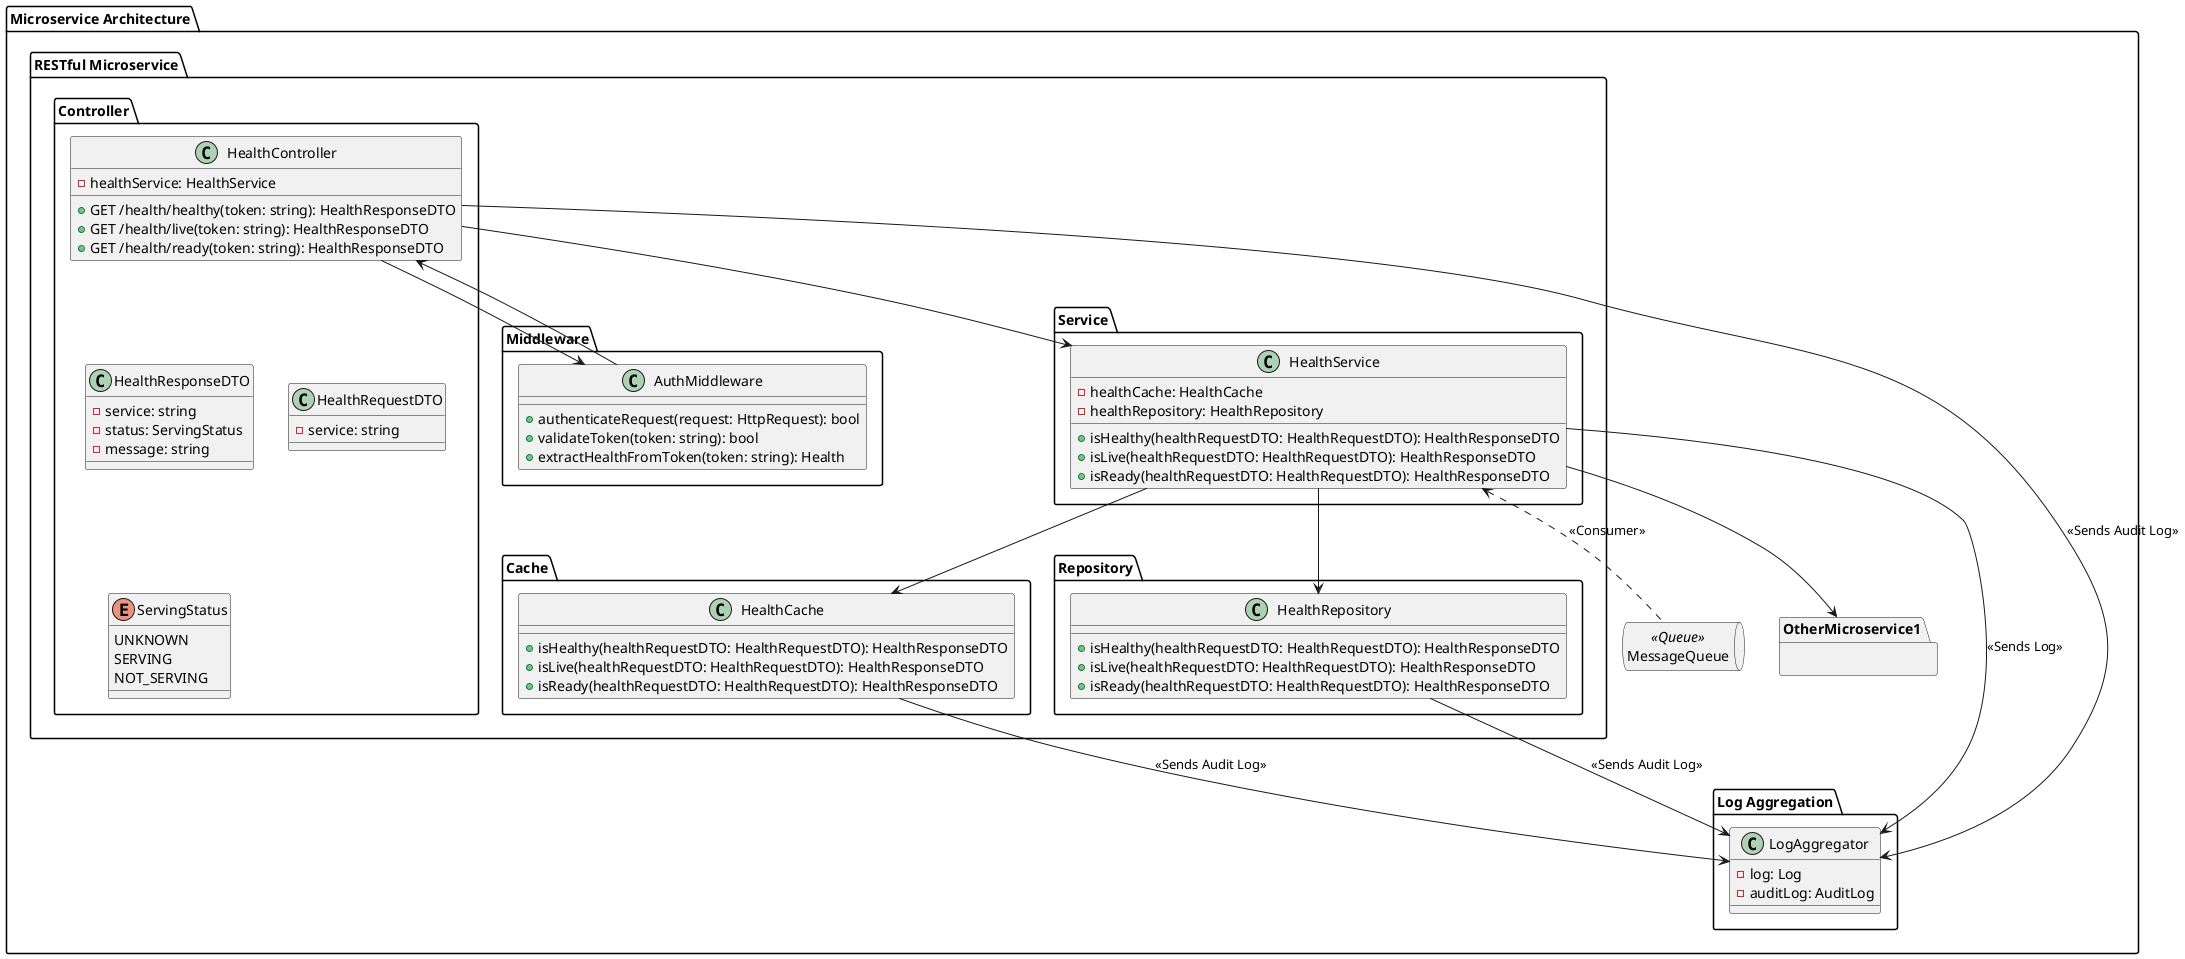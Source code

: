 @startuml

allowmixing

package "Microservice Architecture" {
    package "RESTful Microservice" {
        package "Controller" {
            class HealthController {
                - healthService: HealthService
                + GET /health/healthy(token: string): HealthResponseDTO
                + GET /health/live(token: string): HealthResponseDTO
                + GET /health/ready(token: string): HealthResponseDTO
                ' + GET /health/healthy/service/{service}(token: string): HealthResponseDTO
                ' + GET /health/live/service/{service}(token: string): HealthResponseDTO
                ' + GET /health/ready/service/{service}(token: string): HealthResponseDTO
            }

            class HealthRequestDTO {
                - service: string
            }

            enum ServingStatus {
                UNKNOWN
                SERVING
                NOT_SERVING
            }

            class HealthResponseDTO {
                - service: string
                - status: ServingStatus
                - message: string
            }

            HealthController -down[hidden]- HealthRequestDTO
            HealthController -down[hidden]- HealthResponseDTO
            HealthRequestDTO -up[hidden]- HealthController
            HealthResponseDTO -up[hidden]- HealthController
            ServingStatus -up[hidden]- HealthResponseDTO
            HealthResponseDTO -down[hidden]- ServingStatus
        }

        package "Middleware" {
            class AuthMiddleware {
                + authenticateRequest(request: HttpRequest): bool
                + validateToken(token: string): bool
                + extractHealthFromToken(token: string): Health
            }
        }

        package "Service" {
            class HealthService {
                - healthCache: HealthCache
                - healthRepository: HealthRepository
                + isHealthy(healthRequestDTO: HealthRequestDTO): HealthResponseDTO
                + isLive(healthRequestDTO: HealthRequestDTO): HealthResponseDTO
                + isReady(healthRequestDTO: HealthRequestDTO): HealthResponseDTO
            }
        }

        package "Cache" {
            class HealthCache {
                + isHealthy(healthRequestDTO: HealthRequestDTO): HealthResponseDTO
                + isLive(healthRequestDTO: HealthRequestDTO): HealthResponseDTO
                + isReady(healthRequestDTO: HealthRequestDTO): HealthResponseDTO
            }
        }

        package "Repository" {
            class HealthRepository {
                + isHealthy(healthRequestDTO: HealthRequestDTO): HealthResponseDTO
                + isLive(healthRequestDTO: HealthRequestDTO): HealthResponseDTO
                + isReady(healthRequestDTO: HealthRequestDTO): HealthResponseDTO
            }

            ' !define TABLE_COLUMNS(COLUMN_LIST)
            ' class Health {
            '     + UUID: ID [PK]
            '     + CreateTimestamp: DateTime
            '     + UpdateTimestamp: DateTime
            ' }
        }

        ' Controller -down[hidden]- Service
        ' Controller -down[hidden]- Middleware
        ' Service -up[hidden]- Controller
        ' Middleware -up[hidden]- Controller

        HealthController -down-> HealthService
        HealthController -down-> AuthMiddleware
        AuthMiddleware -up-> HealthController
        HealthService --> HealthRepository
        HealthService --> HealthCache
    }

    HealthService -down-> OtherMicroservice1

    package "Other Microservice 1" as OtherMicroservice1 {
        ' // Other Microservice 1 components
    }

    queue MessageQueue <<Queue>>
    MessageQueue .up.> HealthService : <<Consumer>>

    package "Log Aggregation" {
        class LogAggregator {
            - log: Log
            - auditLog: AuditLog
        }

        ' class AuditLog {
        '     + message: String
        '     + timestamp: DateTime
        ' }

        ' class Log {
        '     + message: String
        '     + timestamp: DateTime
        ' }
    }

    HealthController --> LogAggregator : <<Sends Audit Log>>
    HealthCache --> LogAggregator : <<Sends Audit Log>>
    HealthRepository --> LogAggregator : <<Sends Audit Log>>
    HealthService --> LogAggregator : <<Sends Log>>
}

@enduml
